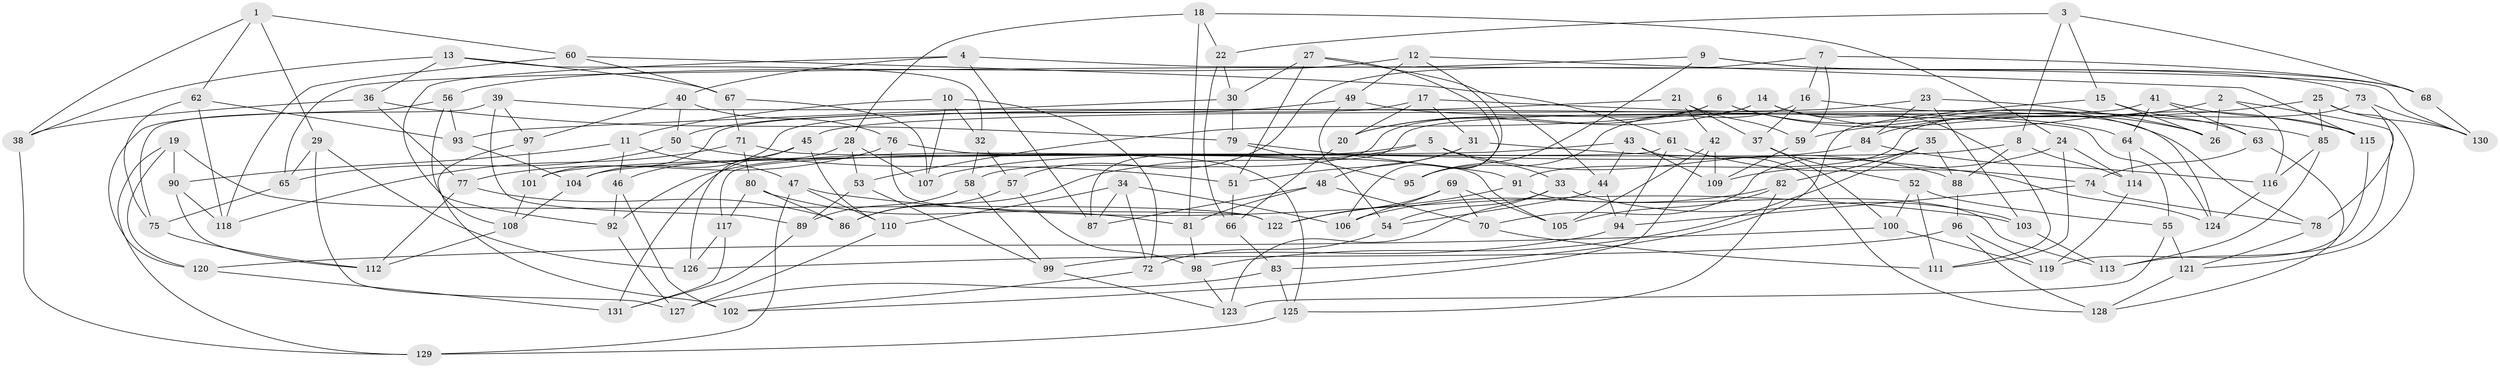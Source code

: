 // Generated by graph-tools (version 1.1) at 2025/16/03/09/25 04:16:13]
// undirected, 131 vertices, 262 edges
graph export_dot {
graph [start="1"]
  node [color=gray90,style=filled];
  1;
  2;
  3;
  4;
  5;
  6;
  7;
  8;
  9;
  10;
  11;
  12;
  13;
  14;
  15;
  16;
  17;
  18;
  19;
  20;
  21;
  22;
  23;
  24;
  25;
  26;
  27;
  28;
  29;
  30;
  31;
  32;
  33;
  34;
  35;
  36;
  37;
  38;
  39;
  40;
  41;
  42;
  43;
  44;
  45;
  46;
  47;
  48;
  49;
  50;
  51;
  52;
  53;
  54;
  55;
  56;
  57;
  58;
  59;
  60;
  61;
  62;
  63;
  64;
  65;
  66;
  67;
  68;
  69;
  70;
  71;
  72;
  73;
  74;
  75;
  76;
  77;
  78;
  79;
  80;
  81;
  82;
  83;
  84;
  85;
  86;
  87;
  88;
  89;
  90;
  91;
  92;
  93;
  94;
  95;
  96;
  97;
  98;
  99;
  100;
  101;
  102;
  103;
  104;
  105;
  106;
  107;
  108;
  109;
  110;
  111;
  112;
  113;
  114;
  115;
  116;
  117;
  118;
  119;
  120;
  121;
  122;
  123;
  124;
  125;
  126;
  127;
  128;
  129;
  130;
  131;
  1 -- 38;
  1 -- 29;
  1 -- 62;
  1 -- 60;
  2 -- 116;
  2 -- 26;
  2 -- 113;
  2 -- 84;
  3 -- 8;
  3 -- 15;
  3 -- 68;
  3 -- 22;
  4 -- 92;
  4 -- 130;
  4 -- 40;
  4 -- 87;
  5 -- 86;
  5 -- 92;
  5 -- 33;
  5 -- 88;
  6 -- 78;
  6 -- 53;
  6 -- 26;
  6 -- 20;
  7 -- 68;
  7 -- 57;
  7 -- 59;
  7 -- 16;
  8 -- 88;
  8 -- 104;
  8 -- 114;
  9 -- 73;
  9 -- 95;
  9 -- 65;
  9 -- 68;
  10 -- 11;
  10 -- 107;
  10 -- 72;
  10 -- 32;
  11 -- 47;
  11 -- 90;
  11 -- 46;
  12 -- 49;
  12 -- 115;
  12 -- 56;
  12 -- 106;
  13 -- 36;
  13 -- 67;
  13 -- 38;
  13 -- 32;
  14 -- 20;
  14 -- 58;
  14 -- 115;
  14 -- 111;
  15 -- 26;
  15 -- 83;
  15 -- 63;
  16 -- 37;
  16 -- 95;
  16 -- 124;
  17 -- 101;
  17 -- 31;
  17 -- 20;
  17 -- 85;
  18 -- 81;
  18 -- 22;
  18 -- 24;
  18 -- 28;
  19 -- 120;
  19 -- 122;
  19 -- 90;
  19 -- 129;
  20 -- 66;
  21 -- 104;
  21 -- 37;
  21 -- 42;
  21 -- 59;
  22 -- 30;
  22 -- 66;
  23 -- 84;
  23 -- 26;
  23 -- 45;
  23 -- 103;
  24 -- 111;
  24 -- 114;
  24 -- 109;
  25 -- 130;
  25 -- 85;
  25 -- 59;
  25 -- 121;
  27 -- 44;
  27 -- 95;
  27 -- 30;
  27 -- 51;
  28 -- 131;
  28 -- 53;
  28 -- 107;
  29 -- 127;
  29 -- 65;
  29 -- 126;
  30 -- 79;
  30 -- 93;
  31 -- 124;
  31 -- 51;
  31 -- 48;
  32 -- 58;
  32 -- 57;
  33 -- 54;
  33 -- 123;
  33 -- 103;
  34 -- 106;
  34 -- 87;
  34 -- 72;
  34 -- 110;
  35 -- 70;
  35 -- 98;
  35 -- 82;
  35 -- 88;
  36 -- 79;
  36 -- 77;
  36 -- 38;
  37 -- 52;
  37 -- 100;
  38 -- 129;
  39 -- 89;
  39 -- 55;
  39 -- 75;
  39 -- 97;
  40 -- 76;
  40 -- 97;
  40 -- 50;
  41 -- 115;
  41 -- 63;
  41 -- 64;
  41 -- 87;
  42 -- 105;
  42 -- 109;
  42 -- 102;
  43 -- 128;
  43 -- 109;
  43 -- 101;
  43 -- 44;
  44 -- 94;
  44 -- 54;
  45 -- 110;
  45 -- 126;
  45 -- 46;
  46 -- 92;
  46 -- 102;
  47 -- 129;
  47 -- 110;
  47 -- 103;
  48 -- 87;
  48 -- 70;
  48 -- 81;
  49 -- 64;
  49 -- 50;
  49 -- 54;
  50 -- 65;
  50 -- 51;
  51 -- 66;
  52 -- 55;
  52 -- 111;
  52 -- 100;
  53 -- 89;
  53 -- 99;
  54 -- 72;
  55 -- 121;
  55 -- 123;
  56 -- 108;
  56 -- 120;
  56 -- 93;
  57 -- 98;
  57 -- 86;
  58 -- 99;
  58 -- 89;
  59 -- 109;
  60 -- 118;
  60 -- 61;
  60 -- 67;
  61 -- 117;
  61 -- 74;
  61 -- 94;
  62 -- 93;
  62 -- 118;
  62 -- 75;
  63 -- 128;
  63 -- 74;
  64 -- 114;
  64 -- 124;
  65 -- 75;
  66 -- 83;
  67 -- 71;
  67 -- 107;
  68 -- 130;
  69 -- 106;
  69 -- 122;
  69 -- 70;
  69 -- 105;
  70 -- 111;
  71 -- 118;
  71 -- 105;
  71 -- 80;
  72 -- 102;
  73 -- 130;
  73 -- 91;
  73 -- 78;
  74 -- 78;
  74 -- 94;
  75 -- 112;
  76 -- 77;
  76 -- 122;
  76 -- 125;
  77 -- 112;
  77 -- 86;
  78 -- 121;
  79 -- 95;
  79 -- 91;
  80 -- 86;
  80 -- 81;
  80 -- 117;
  81 -- 98;
  82 -- 125;
  82 -- 106;
  82 -- 105;
  83 -- 125;
  83 -- 127;
  84 -- 116;
  84 -- 107;
  85 -- 116;
  85 -- 113;
  88 -- 96;
  89 -- 131;
  90 -- 118;
  90 -- 112;
  91 -- 113;
  91 -- 122;
  92 -- 127;
  93 -- 104;
  94 -- 99;
  96 -- 128;
  96 -- 119;
  96 -- 126;
  97 -- 102;
  97 -- 101;
  98 -- 123;
  99 -- 123;
  100 -- 119;
  100 -- 120;
  101 -- 108;
  103 -- 113;
  104 -- 108;
  108 -- 112;
  110 -- 127;
  114 -- 119;
  115 -- 119;
  116 -- 124;
  117 -- 131;
  117 -- 126;
  120 -- 131;
  121 -- 128;
  125 -- 129;
}

